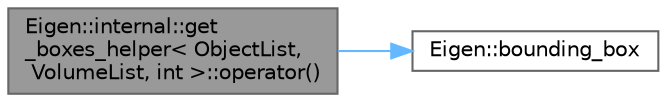 digraph "Eigen::internal::get_boxes_helper&lt; ObjectList, VolumeList, int &gt;::operator()"
{
 // LATEX_PDF_SIZE
  bgcolor="transparent";
  edge [fontname=Helvetica,fontsize=10,labelfontname=Helvetica,labelfontsize=10];
  node [fontname=Helvetica,fontsize=10,shape=box,height=0.2,width=0.4];
  rankdir="LR";
  Node1 [id="Node000001",label="Eigen::internal::get\l_boxes_helper\< ObjectList,\l VolumeList, int \>::operator()",height=0.2,width=0.4,color="gray40", fillcolor="grey60", style="filled", fontcolor="black",tooltip=" "];
  Node1 -> Node2 [id="edge1_Node000001_Node000002",color="steelblue1",style="solid",tooltip=" "];
  Node2 [id="Node000002",label="Eigen::bounding_box",height=0.2,width=0.4,color="grey40", fillcolor="white", style="filled",URL="$namespace_eigen.html#a23f0b9ea6097dc2e17a5aec9b02e63a5",tooltip=" "];
}
